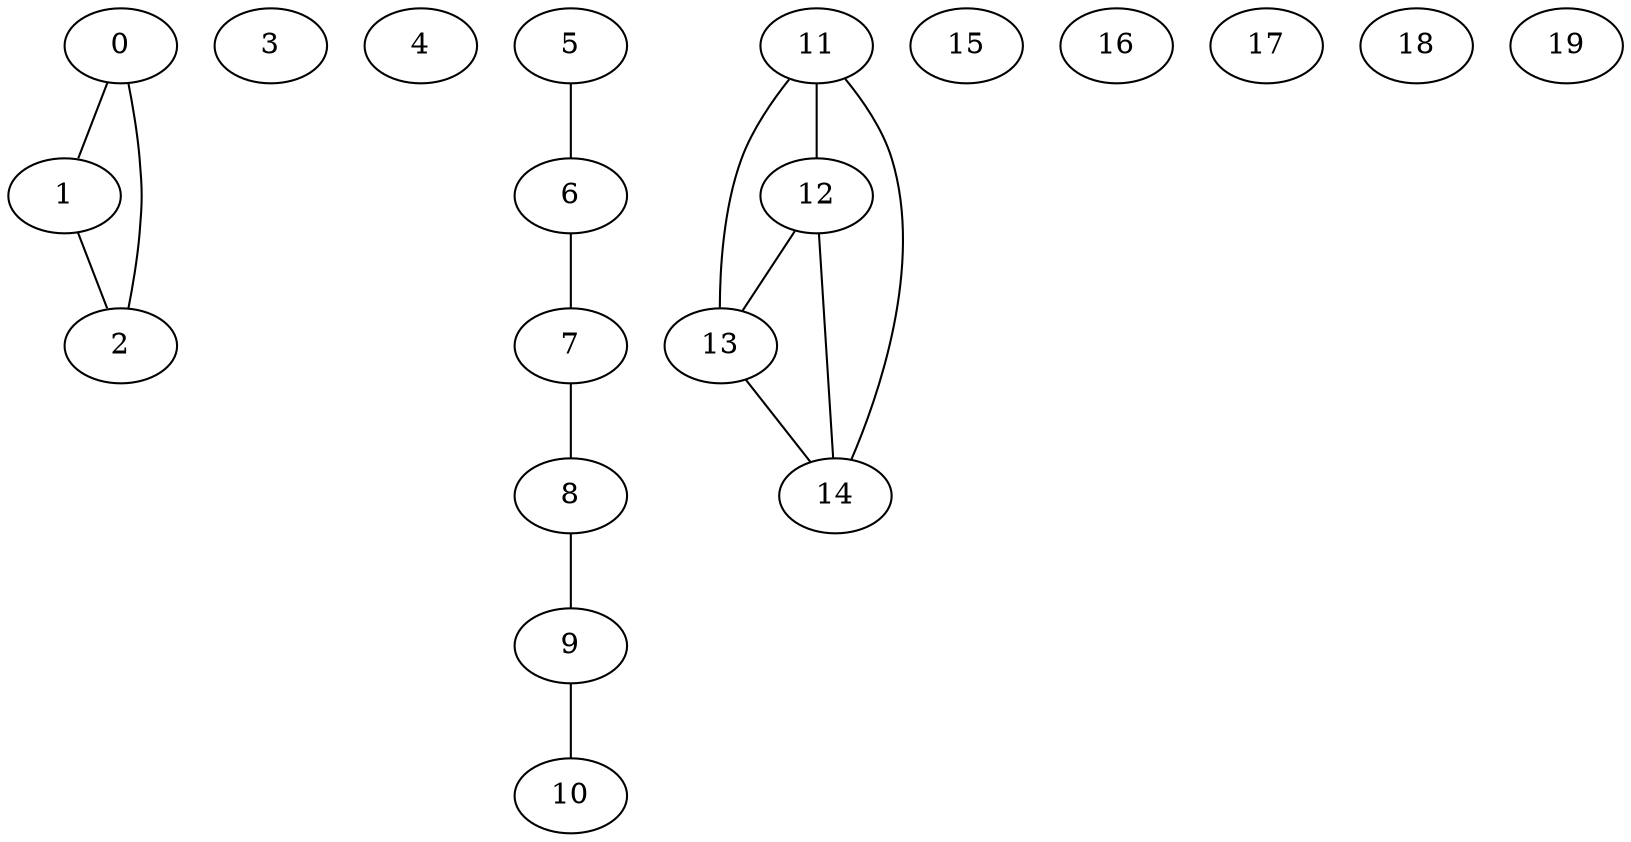 graph{
	0 1 2 3 4 5 6 7 8 9 10 11 12 13 14 15 16 17 18 19 
	0 -- 1
	0 -- 2
	1 -- 2
	5 -- 6
	6 -- 7
	7 -- 8
	8 -- 9
	9 -- 10
	11 -- 12
	11 -- 13
	11 -- 14
	12 -- 13
	12 -- 14
	13 -- 14
}